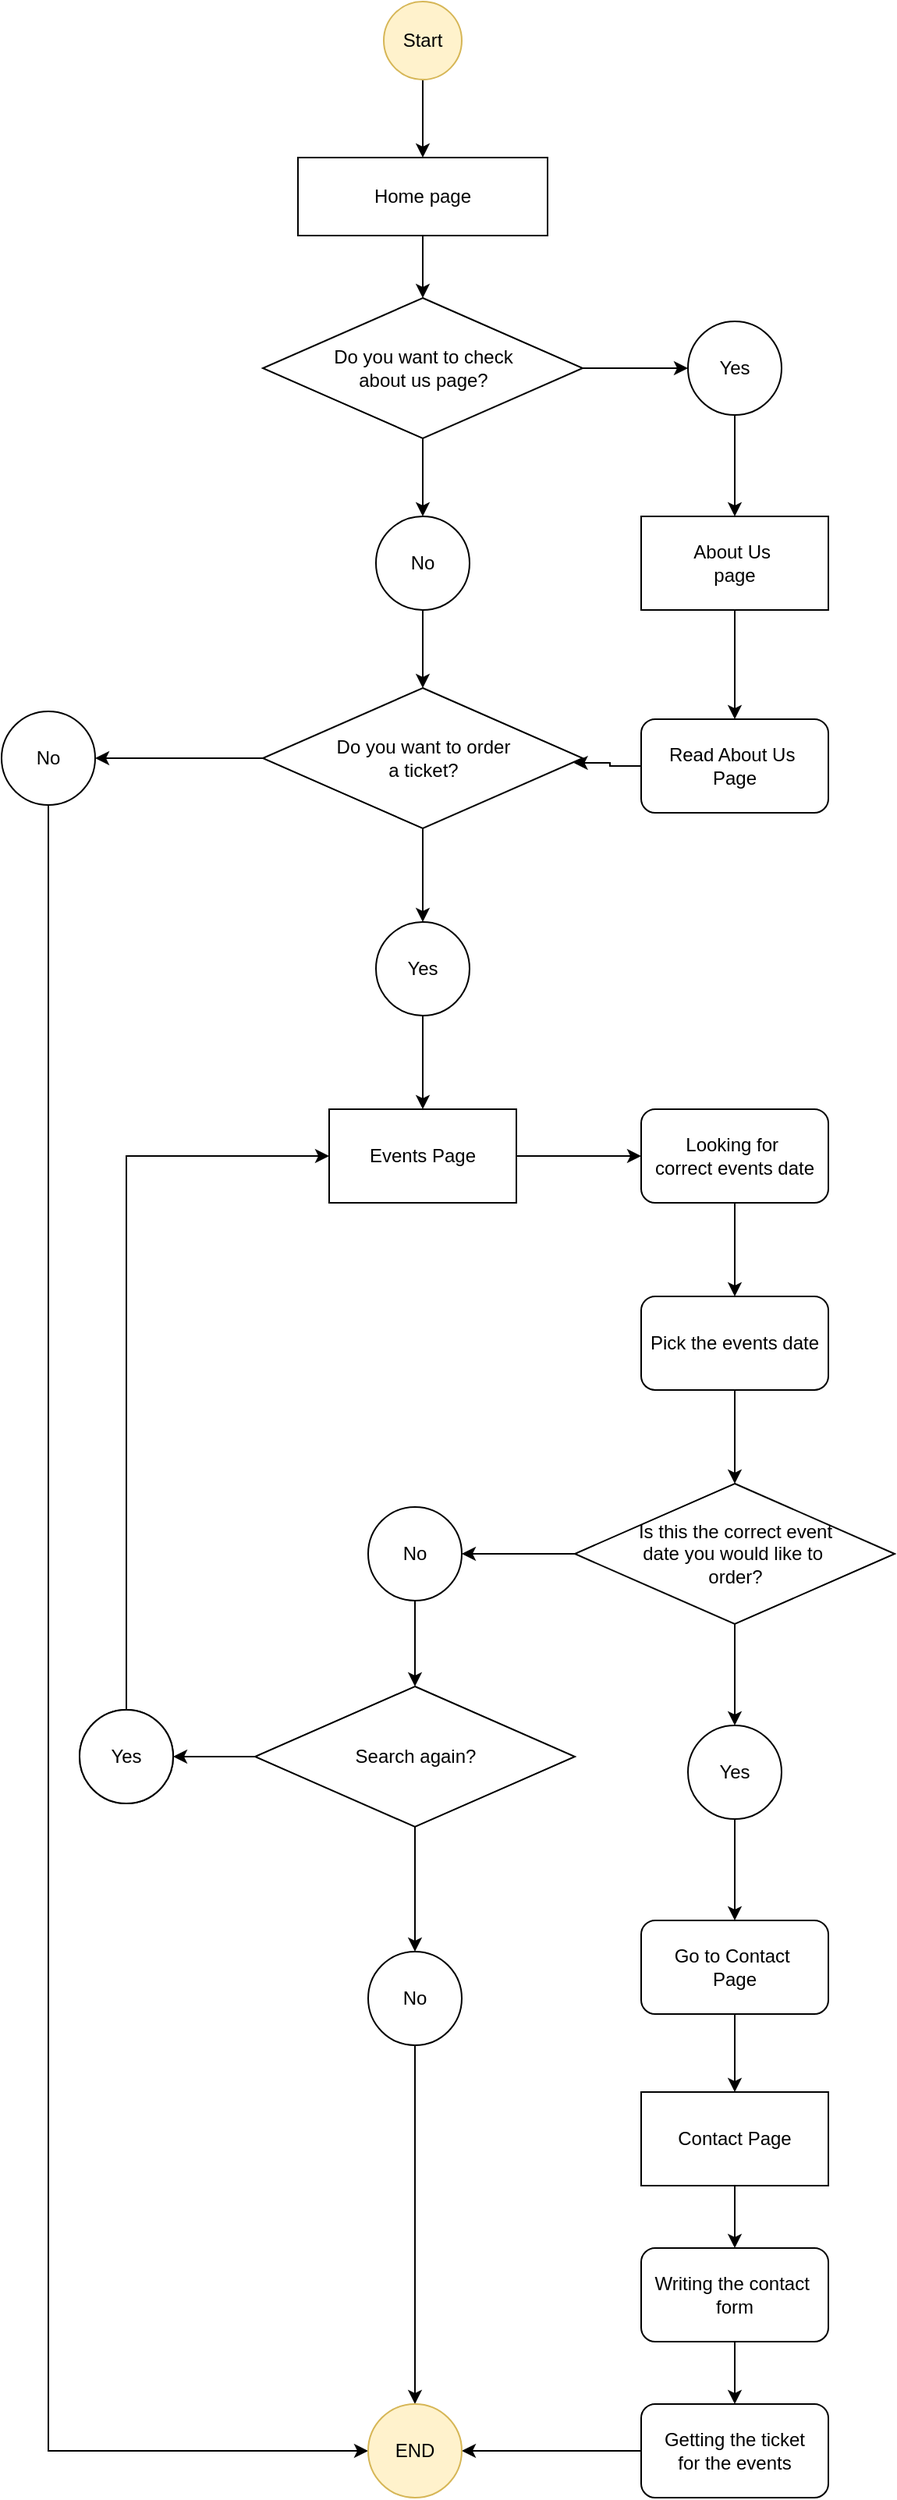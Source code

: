 <mxfile version="15.8.8" type="github">
  <diagram id="C5RBs43oDa-KdzZeNtuy" name="Page-1">
    <mxGraphModel dx="366" dy="1675" grid="1" gridSize="10" guides="1" tooltips="1" connect="1" arrows="1" fold="1" page="1" pageScale="1" pageWidth="827" pageHeight="1169" math="0" shadow="0">
      <root>
        <mxCell id="WIyWlLk6GJQsqaUBKTNV-0" />
        <mxCell id="WIyWlLk6GJQsqaUBKTNV-1" parent="WIyWlLk6GJQsqaUBKTNV-0" />
        <mxCell id="_kxqz9F-Hs71tGvmmAGX-8" style="edgeStyle=orthogonalEdgeStyle;rounded=0;orthogonalLoop=1;jettySize=auto;html=1;exitX=0.5;exitY=1;exitDx=0;exitDy=0;entryX=0.5;entryY=0;entryDx=0;entryDy=0;" edge="1" parent="WIyWlLk6GJQsqaUBKTNV-1" source="_kxqz9F-Hs71tGvmmAGX-0" target="_kxqz9F-Hs71tGvmmAGX-1">
          <mxGeometry relative="1" as="geometry" />
        </mxCell>
        <mxCell id="_kxqz9F-Hs71tGvmmAGX-0" value="Start" style="ellipse;whiteSpace=wrap;html=1;aspect=fixed;fillColor=#fff2cc;strokeColor=#d6b656;" vertex="1" parent="WIyWlLk6GJQsqaUBKTNV-1">
          <mxGeometry x="435" y="-180" width="50" height="50" as="geometry" />
        </mxCell>
        <mxCell id="_kxqz9F-Hs71tGvmmAGX-9" style="edgeStyle=orthogonalEdgeStyle;rounded=0;orthogonalLoop=1;jettySize=auto;html=1;exitX=0.5;exitY=1;exitDx=0;exitDy=0;entryX=0.5;entryY=0;entryDx=0;entryDy=0;" edge="1" parent="WIyWlLk6GJQsqaUBKTNV-1" source="_kxqz9F-Hs71tGvmmAGX-1" target="_kxqz9F-Hs71tGvmmAGX-2">
          <mxGeometry relative="1" as="geometry" />
        </mxCell>
        <mxCell id="_kxqz9F-Hs71tGvmmAGX-1" value="Home page" style="rounded=0;whiteSpace=wrap;html=1;" vertex="1" parent="WIyWlLk6GJQsqaUBKTNV-1">
          <mxGeometry x="380" y="-80" width="160" height="50" as="geometry" />
        </mxCell>
        <mxCell id="_kxqz9F-Hs71tGvmmAGX-10" style="edgeStyle=orthogonalEdgeStyle;rounded=0;orthogonalLoop=1;jettySize=auto;html=1;exitX=1;exitY=0.5;exitDx=0;exitDy=0;entryX=0;entryY=0.5;entryDx=0;entryDy=0;" edge="1" parent="WIyWlLk6GJQsqaUBKTNV-1" source="_kxqz9F-Hs71tGvmmAGX-2" target="_kxqz9F-Hs71tGvmmAGX-5">
          <mxGeometry relative="1" as="geometry" />
        </mxCell>
        <mxCell id="_kxqz9F-Hs71tGvmmAGX-11" style="edgeStyle=orthogonalEdgeStyle;rounded=0;orthogonalLoop=1;jettySize=auto;html=1;exitX=0.5;exitY=1;exitDx=0;exitDy=0;" edge="1" parent="WIyWlLk6GJQsqaUBKTNV-1" source="_kxqz9F-Hs71tGvmmAGX-2" target="_kxqz9F-Hs71tGvmmAGX-4">
          <mxGeometry relative="1" as="geometry" />
        </mxCell>
        <mxCell id="_kxqz9F-Hs71tGvmmAGX-2" value="Do you want to check &lt;br&gt;about us page?" style="rhombus;whiteSpace=wrap;html=1;" vertex="1" parent="WIyWlLk6GJQsqaUBKTNV-1">
          <mxGeometry x="357.5" y="10" width="205" height="90" as="geometry" />
        </mxCell>
        <mxCell id="_kxqz9F-Hs71tGvmmAGX-15" style="edgeStyle=orthogonalEdgeStyle;rounded=0;orthogonalLoop=1;jettySize=auto;html=1;exitX=0.5;exitY=1;exitDx=0;exitDy=0;entryX=0.5;entryY=0;entryDx=0;entryDy=0;" edge="1" parent="WIyWlLk6GJQsqaUBKTNV-1" source="_kxqz9F-Hs71tGvmmAGX-4" target="_kxqz9F-Hs71tGvmmAGX-14">
          <mxGeometry relative="1" as="geometry" />
        </mxCell>
        <mxCell id="_kxqz9F-Hs71tGvmmAGX-4" value="No&lt;br&gt;" style="ellipse;whiteSpace=wrap;html=1;aspect=fixed;" vertex="1" parent="WIyWlLk6GJQsqaUBKTNV-1">
          <mxGeometry x="430" y="150" width="60" height="60" as="geometry" />
        </mxCell>
        <mxCell id="_kxqz9F-Hs71tGvmmAGX-12" style="edgeStyle=orthogonalEdgeStyle;rounded=0;orthogonalLoop=1;jettySize=auto;html=1;exitX=0.5;exitY=1;exitDx=0;exitDy=0;" edge="1" parent="WIyWlLk6GJQsqaUBKTNV-1" source="_kxqz9F-Hs71tGvmmAGX-5" target="_kxqz9F-Hs71tGvmmAGX-6">
          <mxGeometry relative="1" as="geometry" />
        </mxCell>
        <mxCell id="_kxqz9F-Hs71tGvmmAGX-5" value="Yes" style="ellipse;whiteSpace=wrap;html=1;aspect=fixed;" vertex="1" parent="WIyWlLk6GJQsqaUBKTNV-1">
          <mxGeometry x="630" y="25" width="60" height="60" as="geometry" />
        </mxCell>
        <mxCell id="_kxqz9F-Hs71tGvmmAGX-13" style="edgeStyle=orthogonalEdgeStyle;rounded=0;orthogonalLoop=1;jettySize=auto;html=1;exitX=0.5;exitY=1;exitDx=0;exitDy=0;entryX=0.5;entryY=0;entryDx=0;entryDy=0;" edge="1" parent="WIyWlLk6GJQsqaUBKTNV-1" source="_kxqz9F-Hs71tGvmmAGX-6" target="_kxqz9F-Hs71tGvmmAGX-7">
          <mxGeometry relative="1" as="geometry" />
        </mxCell>
        <mxCell id="_kxqz9F-Hs71tGvmmAGX-6" value="About Us&amp;nbsp;&lt;br&gt;page" style="rounded=0;whiteSpace=wrap;html=1;" vertex="1" parent="WIyWlLk6GJQsqaUBKTNV-1">
          <mxGeometry x="600" y="150" width="120" height="60" as="geometry" />
        </mxCell>
        <mxCell id="_kxqz9F-Hs71tGvmmAGX-16" style="edgeStyle=orthogonalEdgeStyle;rounded=0;orthogonalLoop=1;jettySize=auto;html=1;exitX=0;exitY=0.5;exitDx=0;exitDy=0;entryX=0.972;entryY=0.533;entryDx=0;entryDy=0;entryPerimeter=0;" edge="1" parent="WIyWlLk6GJQsqaUBKTNV-1" source="_kxqz9F-Hs71tGvmmAGX-7" target="_kxqz9F-Hs71tGvmmAGX-14">
          <mxGeometry relative="1" as="geometry" />
        </mxCell>
        <mxCell id="_kxqz9F-Hs71tGvmmAGX-7" value="Read About Us&amp;nbsp;&lt;br&gt;Page" style="rounded=1;whiteSpace=wrap;html=1;" vertex="1" parent="WIyWlLk6GJQsqaUBKTNV-1">
          <mxGeometry x="600" y="280" width="120" height="60" as="geometry" />
        </mxCell>
        <mxCell id="_kxqz9F-Hs71tGvmmAGX-20" style="edgeStyle=orthogonalEdgeStyle;rounded=0;orthogonalLoop=1;jettySize=auto;html=1;exitX=0;exitY=0.5;exitDx=0;exitDy=0;entryX=1;entryY=0.5;entryDx=0;entryDy=0;" edge="1" parent="WIyWlLk6GJQsqaUBKTNV-1" source="_kxqz9F-Hs71tGvmmAGX-14" target="_kxqz9F-Hs71tGvmmAGX-18">
          <mxGeometry relative="1" as="geometry" />
        </mxCell>
        <mxCell id="_kxqz9F-Hs71tGvmmAGX-21" style="edgeStyle=orthogonalEdgeStyle;rounded=0;orthogonalLoop=1;jettySize=auto;html=1;exitX=0.5;exitY=1;exitDx=0;exitDy=0;" edge="1" parent="WIyWlLk6GJQsqaUBKTNV-1" source="_kxqz9F-Hs71tGvmmAGX-14" target="_kxqz9F-Hs71tGvmmAGX-19">
          <mxGeometry relative="1" as="geometry" />
        </mxCell>
        <mxCell id="_kxqz9F-Hs71tGvmmAGX-14" value="Do you want to order&lt;br&gt;a ticket?" style="rhombus;whiteSpace=wrap;html=1;" vertex="1" parent="WIyWlLk6GJQsqaUBKTNV-1">
          <mxGeometry x="357.5" y="260" width="205" height="90" as="geometry" />
        </mxCell>
        <mxCell id="_kxqz9F-Hs71tGvmmAGX-57" style="edgeStyle=orthogonalEdgeStyle;rounded=0;orthogonalLoop=1;jettySize=auto;html=1;exitX=0.5;exitY=1;exitDx=0;exitDy=0;entryX=0;entryY=0.5;entryDx=0;entryDy=0;" edge="1" parent="WIyWlLk6GJQsqaUBKTNV-1" source="_kxqz9F-Hs71tGvmmAGX-18" target="_kxqz9F-Hs71tGvmmAGX-53">
          <mxGeometry relative="1" as="geometry" />
        </mxCell>
        <mxCell id="_kxqz9F-Hs71tGvmmAGX-18" value="No&lt;br&gt;" style="ellipse;whiteSpace=wrap;html=1;aspect=fixed;" vertex="1" parent="WIyWlLk6GJQsqaUBKTNV-1">
          <mxGeometry x="190" y="275" width="60" height="60" as="geometry" />
        </mxCell>
        <mxCell id="_kxqz9F-Hs71tGvmmAGX-22" style="edgeStyle=orthogonalEdgeStyle;rounded=0;orthogonalLoop=1;jettySize=auto;html=1;exitX=0.5;exitY=1;exitDx=0;exitDy=0;" edge="1" parent="WIyWlLk6GJQsqaUBKTNV-1" source="_kxqz9F-Hs71tGvmmAGX-19">
          <mxGeometry relative="1" as="geometry">
            <mxPoint x="460" y="530" as="targetPoint" />
          </mxGeometry>
        </mxCell>
        <mxCell id="_kxqz9F-Hs71tGvmmAGX-19" value="Yes" style="ellipse;whiteSpace=wrap;html=1;aspect=fixed;" vertex="1" parent="WIyWlLk6GJQsqaUBKTNV-1">
          <mxGeometry x="430" y="410" width="60" height="60" as="geometry" />
        </mxCell>
        <mxCell id="_kxqz9F-Hs71tGvmmAGX-31" style="edgeStyle=orthogonalEdgeStyle;rounded=0;orthogonalLoop=1;jettySize=auto;html=1;exitX=1;exitY=0.5;exitDx=0;exitDy=0;" edge="1" parent="WIyWlLk6GJQsqaUBKTNV-1" source="_kxqz9F-Hs71tGvmmAGX-23" target="_kxqz9F-Hs71tGvmmAGX-24">
          <mxGeometry relative="1" as="geometry" />
        </mxCell>
        <mxCell id="_kxqz9F-Hs71tGvmmAGX-23" value="Events Page" style="rounded=0;whiteSpace=wrap;html=1;" vertex="1" parent="WIyWlLk6GJQsqaUBKTNV-1">
          <mxGeometry x="400" y="530" width="120" height="60" as="geometry" />
        </mxCell>
        <mxCell id="_kxqz9F-Hs71tGvmmAGX-28" style="edgeStyle=orthogonalEdgeStyle;rounded=0;orthogonalLoop=1;jettySize=auto;html=1;exitX=0.5;exitY=1;exitDx=0;exitDy=0;entryX=0.5;entryY=0;entryDx=0;entryDy=0;" edge="1" parent="WIyWlLk6GJQsqaUBKTNV-1" source="_kxqz9F-Hs71tGvmmAGX-24" target="_kxqz9F-Hs71tGvmmAGX-26">
          <mxGeometry relative="1" as="geometry" />
        </mxCell>
        <mxCell id="_kxqz9F-Hs71tGvmmAGX-24" value="Looking for&amp;nbsp;&lt;br&gt;correct events date" style="rounded=1;whiteSpace=wrap;html=1;" vertex="1" parent="WIyWlLk6GJQsqaUBKTNV-1">
          <mxGeometry x="600" y="530" width="120" height="60" as="geometry" />
        </mxCell>
        <mxCell id="_kxqz9F-Hs71tGvmmAGX-30" style="edgeStyle=orthogonalEdgeStyle;rounded=0;orthogonalLoop=1;jettySize=auto;html=1;exitX=0.5;exitY=1;exitDx=0;exitDy=0;" edge="1" parent="WIyWlLk6GJQsqaUBKTNV-1" source="_kxqz9F-Hs71tGvmmAGX-26" target="_kxqz9F-Hs71tGvmmAGX-29">
          <mxGeometry relative="1" as="geometry" />
        </mxCell>
        <mxCell id="_kxqz9F-Hs71tGvmmAGX-26" value="Pick the events date" style="rounded=1;whiteSpace=wrap;html=1;" vertex="1" parent="WIyWlLk6GJQsqaUBKTNV-1">
          <mxGeometry x="600" y="650" width="120" height="60" as="geometry" />
        </mxCell>
        <mxCell id="_kxqz9F-Hs71tGvmmAGX-33" style="edgeStyle=orthogonalEdgeStyle;rounded=0;orthogonalLoop=1;jettySize=auto;html=1;exitX=0;exitY=0.5;exitDx=0;exitDy=0;entryX=1;entryY=0.5;entryDx=0;entryDy=0;" edge="1" parent="WIyWlLk6GJQsqaUBKTNV-1" source="_kxqz9F-Hs71tGvmmAGX-29" target="_kxqz9F-Hs71tGvmmAGX-32">
          <mxGeometry relative="1" as="geometry" />
        </mxCell>
        <mxCell id="_kxqz9F-Hs71tGvmmAGX-44" style="edgeStyle=orthogonalEdgeStyle;rounded=0;orthogonalLoop=1;jettySize=auto;html=1;exitX=0.5;exitY=1;exitDx=0;exitDy=0;entryX=0.5;entryY=0;entryDx=0;entryDy=0;" edge="1" parent="WIyWlLk6GJQsqaUBKTNV-1" source="_kxqz9F-Hs71tGvmmAGX-29" target="_kxqz9F-Hs71tGvmmAGX-43">
          <mxGeometry relative="1" as="geometry" />
        </mxCell>
        <mxCell id="_kxqz9F-Hs71tGvmmAGX-29" value="Is this the correct event&lt;br&gt;date you would like to&amp;nbsp;&lt;br&gt;order?" style="rhombus;whiteSpace=wrap;html=1;" vertex="1" parent="WIyWlLk6GJQsqaUBKTNV-1">
          <mxGeometry x="557.5" y="770" width="205" height="90" as="geometry" />
        </mxCell>
        <mxCell id="_kxqz9F-Hs71tGvmmAGX-35" style="edgeStyle=orthogonalEdgeStyle;rounded=0;orthogonalLoop=1;jettySize=auto;html=1;exitX=0.5;exitY=1;exitDx=0;exitDy=0;entryX=0.5;entryY=0;entryDx=0;entryDy=0;" edge="1" parent="WIyWlLk6GJQsqaUBKTNV-1" source="_kxqz9F-Hs71tGvmmAGX-32" target="_kxqz9F-Hs71tGvmmAGX-34">
          <mxGeometry relative="1" as="geometry" />
        </mxCell>
        <mxCell id="_kxqz9F-Hs71tGvmmAGX-32" value="No" style="ellipse;whiteSpace=wrap;html=1;aspect=fixed;" vertex="1" parent="WIyWlLk6GJQsqaUBKTNV-1">
          <mxGeometry x="425" y="785" width="60" height="60" as="geometry" />
        </mxCell>
        <mxCell id="_kxqz9F-Hs71tGvmmAGX-39" style="edgeStyle=orthogonalEdgeStyle;rounded=0;orthogonalLoop=1;jettySize=auto;html=1;exitX=0;exitY=0.5;exitDx=0;exitDy=0;entryX=1;entryY=0.5;entryDx=0;entryDy=0;" edge="1" parent="WIyWlLk6GJQsqaUBKTNV-1" source="_kxqz9F-Hs71tGvmmAGX-34" target="_kxqz9F-Hs71tGvmmAGX-37">
          <mxGeometry relative="1" as="geometry" />
        </mxCell>
        <mxCell id="_kxqz9F-Hs71tGvmmAGX-41" style="edgeStyle=orthogonalEdgeStyle;rounded=0;orthogonalLoop=1;jettySize=auto;html=1;exitX=0.5;exitY=1;exitDx=0;exitDy=0;entryX=0.5;entryY=0;entryDx=0;entryDy=0;" edge="1" parent="WIyWlLk6GJQsqaUBKTNV-1" source="_kxqz9F-Hs71tGvmmAGX-34" target="_kxqz9F-Hs71tGvmmAGX-36">
          <mxGeometry relative="1" as="geometry" />
        </mxCell>
        <mxCell id="_kxqz9F-Hs71tGvmmAGX-34" value="Search again?" style="rhombus;whiteSpace=wrap;html=1;" vertex="1" parent="WIyWlLk6GJQsqaUBKTNV-1">
          <mxGeometry x="352.5" y="900" width="205" height="90" as="geometry" />
        </mxCell>
        <mxCell id="_kxqz9F-Hs71tGvmmAGX-56" style="edgeStyle=orthogonalEdgeStyle;rounded=0;orthogonalLoop=1;jettySize=auto;html=1;exitX=0.5;exitY=1;exitDx=0;exitDy=0;" edge="1" parent="WIyWlLk6GJQsqaUBKTNV-1" source="_kxqz9F-Hs71tGvmmAGX-36" target="_kxqz9F-Hs71tGvmmAGX-53">
          <mxGeometry relative="1" as="geometry" />
        </mxCell>
        <mxCell id="_kxqz9F-Hs71tGvmmAGX-36" value="No" style="ellipse;whiteSpace=wrap;html=1;aspect=fixed;" vertex="1" parent="WIyWlLk6GJQsqaUBKTNV-1">
          <mxGeometry x="425" y="1070" width="60" height="60" as="geometry" />
        </mxCell>
        <mxCell id="_kxqz9F-Hs71tGvmmAGX-38" style="edgeStyle=orthogonalEdgeStyle;rounded=0;orthogonalLoop=1;jettySize=auto;html=1;exitX=0.5;exitY=0;exitDx=0;exitDy=0;entryX=0;entryY=0.5;entryDx=0;entryDy=0;" edge="1" parent="WIyWlLk6GJQsqaUBKTNV-1" source="_kxqz9F-Hs71tGvmmAGX-37" target="_kxqz9F-Hs71tGvmmAGX-23">
          <mxGeometry relative="1" as="geometry" />
        </mxCell>
        <mxCell id="_kxqz9F-Hs71tGvmmAGX-37" value="Yes" style="ellipse;whiteSpace=wrap;html=1;aspect=fixed;" vertex="1" parent="WIyWlLk6GJQsqaUBKTNV-1">
          <mxGeometry x="240" y="915" width="60" height="60" as="geometry" />
        </mxCell>
        <mxCell id="_kxqz9F-Hs71tGvmmAGX-42" value="Yes" style="ellipse;whiteSpace=wrap;html=1;aspect=fixed;" vertex="1" parent="WIyWlLk6GJQsqaUBKTNV-1">
          <mxGeometry x="240" y="915" width="60" height="60" as="geometry" />
        </mxCell>
        <mxCell id="_kxqz9F-Hs71tGvmmAGX-46" style="edgeStyle=orthogonalEdgeStyle;rounded=0;orthogonalLoop=1;jettySize=auto;html=1;exitX=0.5;exitY=1;exitDx=0;exitDy=0;entryX=0.5;entryY=0;entryDx=0;entryDy=0;" edge="1" parent="WIyWlLk6GJQsqaUBKTNV-1" source="_kxqz9F-Hs71tGvmmAGX-43" target="_kxqz9F-Hs71tGvmmAGX-45">
          <mxGeometry relative="1" as="geometry" />
        </mxCell>
        <mxCell id="_kxqz9F-Hs71tGvmmAGX-43" value="Yes" style="ellipse;whiteSpace=wrap;html=1;aspect=fixed;" vertex="1" parent="WIyWlLk6GJQsqaUBKTNV-1">
          <mxGeometry x="630" y="925" width="60" height="60" as="geometry" />
        </mxCell>
        <mxCell id="_kxqz9F-Hs71tGvmmAGX-48" style="edgeStyle=orthogonalEdgeStyle;rounded=0;orthogonalLoop=1;jettySize=auto;html=1;exitX=0.5;exitY=1;exitDx=0;exitDy=0;entryX=0.5;entryY=0;entryDx=0;entryDy=0;" edge="1" parent="WIyWlLk6GJQsqaUBKTNV-1" source="_kxqz9F-Hs71tGvmmAGX-45" target="_kxqz9F-Hs71tGvmmAGX-47">
          <mxGeometry relative="1" as="geometry" />
        </mxCell>
        <mxCell id="_kxqz9F-Hs71tGvmmAGX-45" value="Go to Contact&amp;nbsp;&lt;br&gt;Page" style="rounded=1;whiteSpace=wrap;html=1;" vertex="1" parent="WIyWlLk6GJQsqaUBKTNV-1">
          <mxGeometry x="600" y="1050" width="120" height="60" as="geometry" />
        </mxCell>
        <mxCell id="_kxqz9F-Hs71tGvmmAGX-51" style="edgeStyle=orthogonalEdgeStyle;rounded=0;orthogonalLoop=1;jettySize=auto;html=1;exitX=0.5;exitY=1;exitDx=0;exitDy=0;entryX=0.5;entryY=0;entryDx=0;entryDy=0;" edge="1" parent="WIyWlLk6GJQsqaUBKTNV-1" source="_kxqz9F-Hs71tGvmmAGX-47" target="_kxqz9F-Hs71tGvmmAGX-50">
          <mxGeometry relative="1" as="geometry" />
        </mxCell>
        <mxCell id="_kxqz9F-Hs71tGvmmAGX-47" value="Contact Page" style="rounded=0;whiteSpace=wrap;html=1;" vertex="1" parent="WIyWlLk6GJQsqaUBKTNV-1">
          <mxGeometry x="600" y="1160" width="120" height="60" as="geometry" />
        </mxCell>
        <mxCell id="_kxqz9F-Hs71tGvmmAGX-55" style="edgeStyle=orthogonalEdgeStyle;rounded=0;orthogonalLoop=1;jettySize=auto;html=1;exitX=0.5;exitY=1;exitDx=0;exitDy=0;entryX=0.5;entryY=0;entryDx=0;entryDy=0;" edge="1" parent="WIyWlLk6GJQsqaUBKTNV-1" source="_kxqz9F-Hs71tGvmmAGX-50" target="_kxqz9F-Hs71tGvmmAGX-52">
          <mxGeometry relative="1" as="geometry" />
        </mxCell>
        <mxCell id="_kxqz9F-Hs71tGvmmAGX-50" value="Writing the contact&amp;nbsp;&lt;br&gt;form" style="rounded=1;whiteSpace=wrap;html=1;" vertex="1" parent="WIyWlLk6GJQsqaUBKTNV-1">
          <mxGeometry x="600" y="1260" width="120" height="60" as="geometry" />
        </mxCell>
        <mxCell id="_kxqz9F-Hs71tGvmmAGX-54" style="edgeStyle=orthogonalEdgeStyle;rounded=0;orthogonalLoop=1;jettySize=auto;html=1;exitX=0;exitY=0.5;exitDx=0;exitDy=0;entryX=1;entryY=0.5;entryDx=0;entryDy=0;" edge="1" parent="WIyWlLk6GJQsqaUBKTNV-1" source="_kxqz9F-Hs71tGvmmAGX-52" target="_kxqz9F-Hs71tGvmmAGX-53">
          <mxGeometry relative="1" as="geometry" />
        </mxCell>
        <mxCell id="_kxqz9F-Hs71tGvmmAGX-52" value="Getting the ticket&lt;br&gt;for the events" style="rounded=1;whiteSpace=wrap;html=1;" vertex="1" parent="WIyWlLk6GJQsqaUBKTNV-1">
          <mxGeometry x="600" y="1360" width="120" height="60" as="geometry" />
        </mxCell>
        <mxCell id="_kxqz9F-Hs71tGvmmAGX-53" value="END" style="ellipse;whiteSpace=wrap;html=1;aspect=fixed;fillColor=#fff2cc;strokeColor=#d6b656;" vertex="1" parent="WIyWlLk6GJQsqaUBKTNV-1">
          <mxGeometry x="425" y="1360" width="60" height="60" as="geometry" />
        </mxCell>
      </root>
    </mxGraphModel>
  </diagram>
</mxfile>
